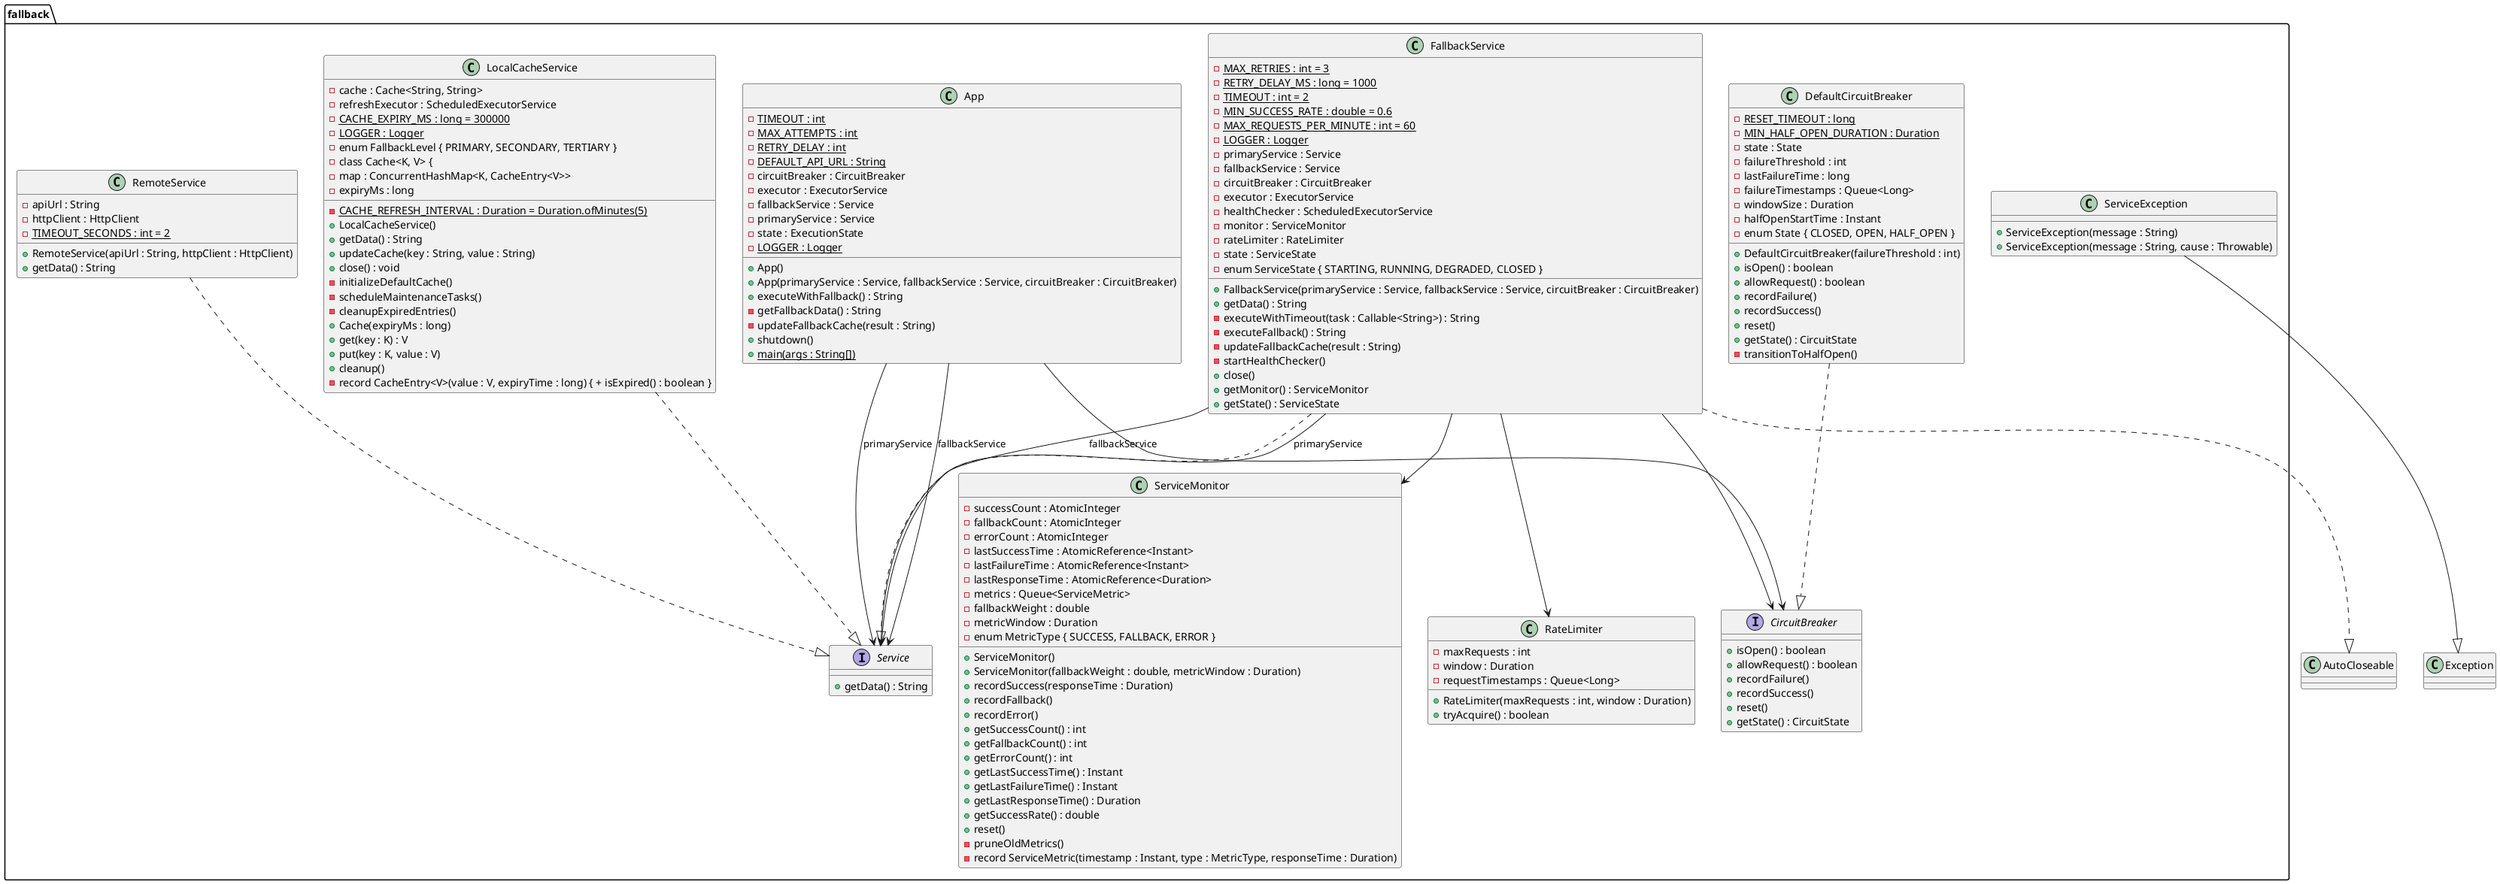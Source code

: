 @startuml
package fallback {
  class App {
    - TIMEOUT : int {static}
    - MAX_ATTEMPTS : int {static}
    - RETRY_DELAY : int {static}
    - DEFAULT_API_URL : String {static}
    - circuitBreaker : CircuitBreaker
    - executor : ExecutorService
    - fallbackService : Service
    - primaryService : Service
    - state : ExecutionState
    - LOGGER : Logger {static}
    + App()
    + App(primaryService : Service, fallbackService : Service, circuitBreaker : CircuitBreaker)
    + executeWithFallback() : String
    - getFallbackData() : String
    - updateFallbackCache(result : String)
    + shutdown()
    + main(args : String[]) {static}
  }

  interface Service {
    + getData() : String
  }

  interface CircuitBreaker {
    + isOpen() : boolean
    + allowRequest() : boolean
    + recordFailure()
    + recordSuccess()
    + reset()
    + getState() : CircuitState
  }

  class DefaultCircuitBreaker {
    - RESET_TIMEOUT : long {static}
    - MIN_HALF_OPEN_DURATION : Duration {static}
    - state : State
    - failureThreshold : int
    - lastFailureTime : long
    - failureTimestamps : Queue<Long>
    - windowSize : Duration
    - halfOpenStartTime : Instant
    + DefaultCircuitBreaker(failureThreshold : int)
    + isOpen() : boolean
    + allowRequest() : boolean
    + recordFailure()
    + recordSuccess()
    + reset()
    + getState() : CircuitState
    - transitionToHalfOpen()
    - enum State { CLOSED, OPEN, HALF_OPEN }
  }

  class FallbackService {
    - {static} MAX_RETRIES : int = 3
    - {static} RETRY_DELAY_MS : long = 1000
    - {static} TIMEOUT : int = 2
    - {static} MIN_SUCCESS_RATE : double = 0.6
    - {static} MAX_REQUESTS_PER_MINUTE : int = 60
    - {static} LOGGER : Logger
    - primaryService : Service
    - fallbackService : Service
    - circuitBreaker : CircuitBreaker
    - executor : ExecutorService
    - healthChecker : ScheduledExecutorService
    - monitor : ServiceMonitor
    - rateLimiter : RateLimiter
    - state : ServiceState
    + FallbackService(primaryService : Service, fallbackService : Service, circuitBreaker : CircuitBreaker)
    + getData() : String
    - executeWithTimeout(task : Callable<String>) : String
    - executeFallback() : String
    - updateFallbackCache(result : String)
    - startHealthChecker()
    + close()
    + getMonitor() : ServiceMonitor
    + getState() : ServiceState
    - enum ServiceState { STARTING, RUNNING, DEGRADED, CLOSED }
  }

  class LocalCacheService {
    - cache : Cache<String, String>
    - refreshExecutor : ScheduledExecutorService
    - {static} CACHE_EXPIRY_MS : long = 300000
    - {static} CACHE_REFRESH_INTERVAL : Duration = Duration.ofMinutes(5)
    - {static} LOGGER : Logger
    + LocalCacheService()
    + getData() : String
    + updateCache(key : String, value : String)
    + close() : void
    - initializeDefaultCache()
    - scheduleMaintenanceTasks()
    - cleanupExpiredEntries()
    - enum FallbackLevel { PRIMARY, SECONDARY, TERTIARY }
    - class Cache<K, V> {
      - map : ConcurrentHashMap<K, CacheEntry<V>>
      - expiryMs : long
      + Cache(expiryMs : long)
      + get(key : K) : V
      + put(key : K, value : V)
      + cleanup()
      - record CacheEntry<V>(value : V, expiryTime : long) { + isExpired() : boolean }
    }


  class RemoteService {
    - apiUrl : String
    - httpClient : HttpClient
    - {static} TIMEOUT_SECONDS : int = 2
    + RemoteService(apiUrl : String, httpClient : HttpClient)
    + getData() : String
  }

  class ServiceMonitor {
    - successCount : AtomicInteger
    - fallbackCount : AtomicInteger
    - errorCount : AtomicInteger
    - lastSuccessTime : AtomicReference<Instant>
    - lastFailureTime : AtomicReference<Instant>
    - lastResponseTime : AtomicReference<Duration>
    - metrics : Queue<ServiceMetric>
    - fallbackWeight : double
    - metricWindow : Duration
    + ServiceMonitor()
    + ServiceMonitor(fallbackWeight : double, metricWindow : Duration)
    + recordSuccess(responseTime : Duration)
    + recordFallback()
    + recordError()
    + getSuccessCount() : int
    + getFallbackCount() : int
    + getErrorCount() : int
    + getLastSuccessTime() : Instant
    + getLastFailureTime() : Instant
    + getLastResponseTime() : Duration
    + getSuccessRate() : double
    + reset()
    - pruneOldMetrics()
    - record ServiceMetric(timestamp : Instant, type : MetricType, responseTime : Duration)
    - enum MetricType { SUCCESS, FALLBACK, ERROR }
  }

  class RateLimiter {
    - maxRequests : int
    - window : Duration
    - requestTimestamps : Queue<Long>
    + RateLimiter(maxRequests : int, window : Duration)
    + tryAcquire() : boolean
  }

  class ServiceException {
    + ServiceException(message : String)
    + ServiceException(message : String, cause : Throwable)
  }
}
  ' Relationships
  App --> CircuitBreaker
  App --> Service : primaryService
  App --> Service : fallbackService
  DefaultCircuitBreaker ..|> CircuitBreaker 
  LocalCacheService ..|> Service 
  RemoteService ..|> Service 
  FallbackService ..|> Service
  FallbackService ..|> AutoCloseable
  FallbackService --> Service : primaryService
  FallbackService --> Service : fallbackService
  FallbackService --> CircuitBreaker
  FallbackService --> ServiceMonitor
  FallbackService --> RateLimiter
  ServiceException --|> Exception
}
@enduml